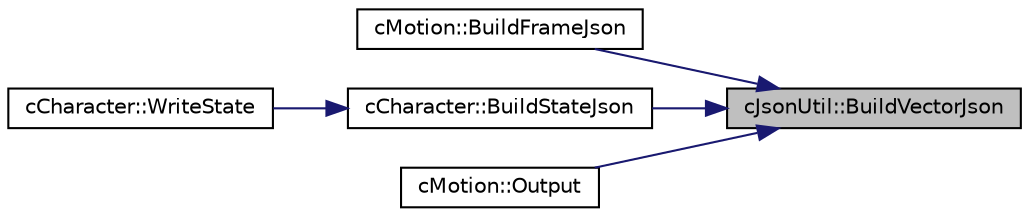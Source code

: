 digraph "cJsonUtil::BuildVectorJson"
{
 // LATEX_PDF_SIZE
  edge [fontname="Helvetica",fontsize="10",labelfontname="Helvetica",labelfontsize="10"];
  node [fontname="Helvetica",fontsize="10",shape=record];
  rankdir="RL";
  Node1 [label="cJsonUtil::BuildVectorJson",height=0.2,width=0.4,color="black", fillcolor="grey75", style="filled", fontcolor="black",tooltip=" "];
  Node1 -> Node2 [dir="back",color="midnightblue",fontsize="10",style="solid",fontname="Helvetica"];
  Node2 [label="cMotion::BuildFrameJson",height=0.2,width=0.4,color="black", fillcolor="white", style="filled",URL="$classc_motion.html#ac150bbbb2a884db5c09d4c6955832c64",tooltip=" "];
  Node1 -> Node3 [dir="back",color="midnightblue",fontsize="10",style="solid",fontname="Helvetica"];
  Node3 [label="cCharacter::BuildStateJson",height=0.2,width=0.4,color="black", fillcolor="white", style="filled",URL="$classc_character.html#a8c604c4700650ff6b54f35872402e653",tooltip=" "];
  Node3 -> Node4 [dir="back",color="midnightblue",fontsize="10",style="solid",fontname="Helvetica"];
  Node4 [label="cCharacter::WriteState",height=0.2,width=0.4,color="black", fillcolor="white", style="filled",URL="$classc_character.html#ab263df83b763b966a1583ce8785ba010",tooltip=" "];
  Node1 -> Node5 [dir="back",color="midnightblue",fontsize="10",style="solid",fontname="Helvetica"];
  Node5 [label="cMotion::Output",height=0.2,width=0.4,color="black", fillcolor="white", style="filled",URL="$classc_motion.html#a6fbc0231f132e6813270568b7481bf1a",tooltip=" "];
}
